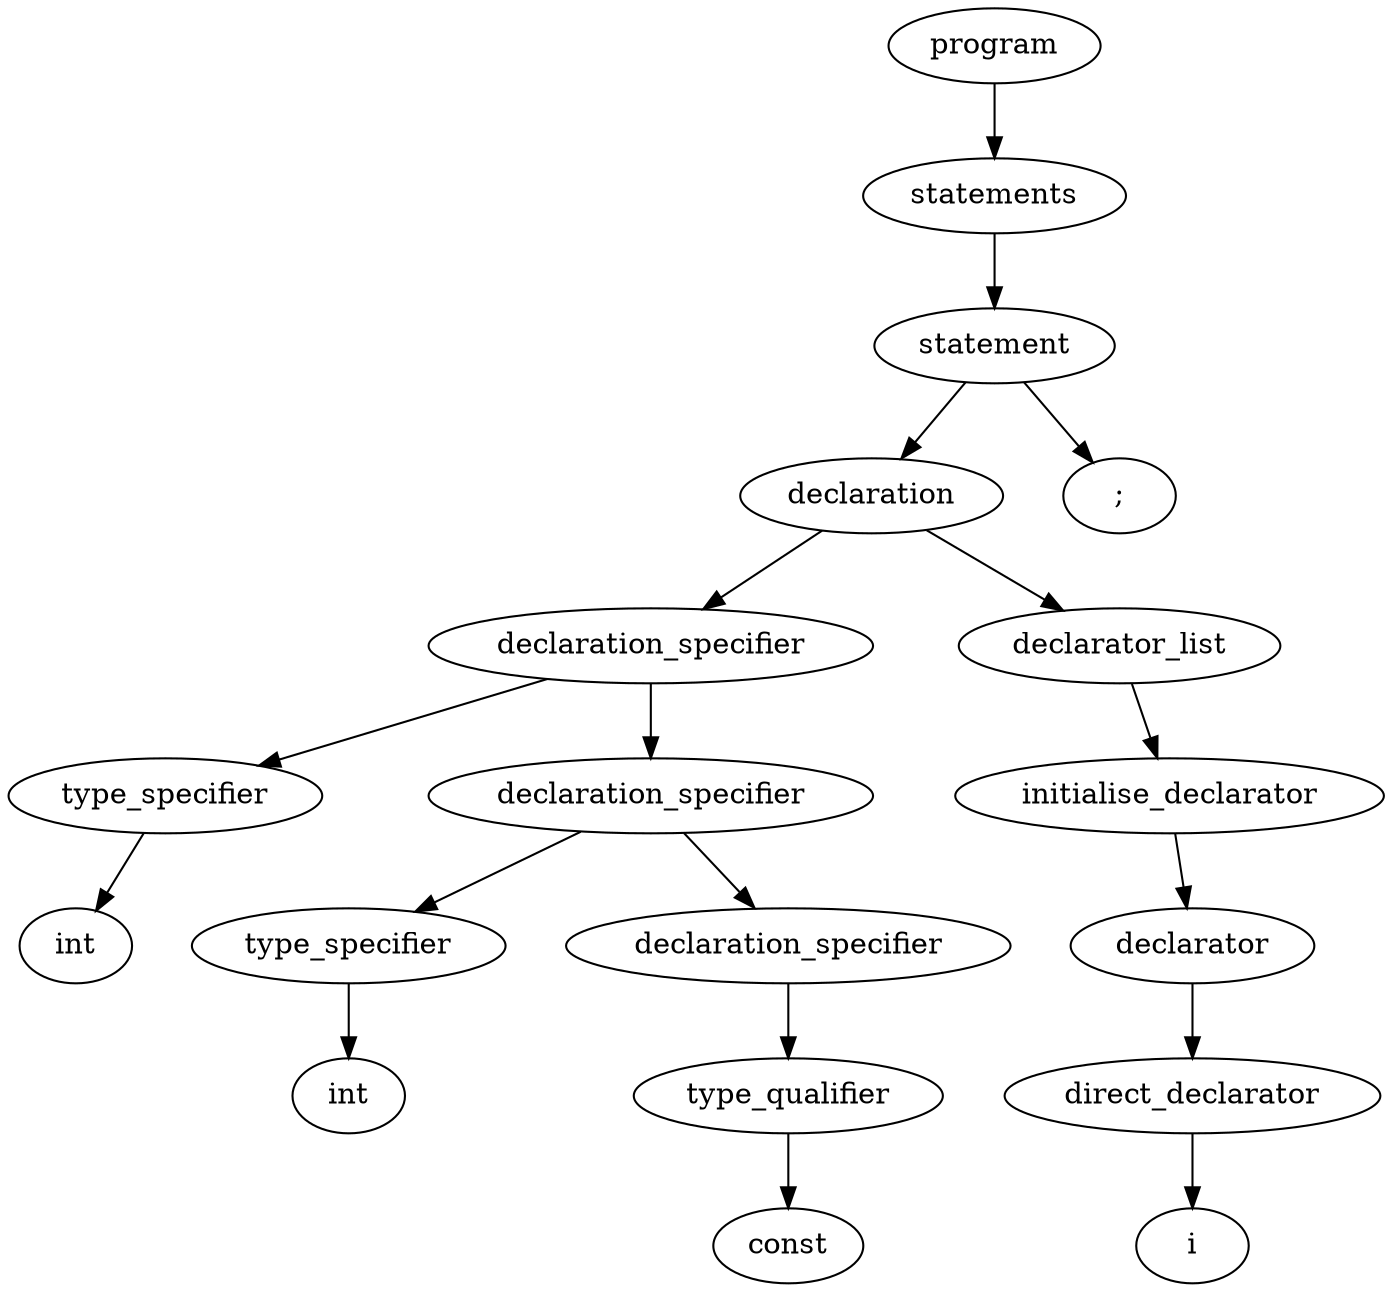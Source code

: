 digraph G
        {
            nodesep = 0.4;
            ranksep = 0.5;
        	NODE140468336551136[label="program"];
	NODE140468336087560[label="statements"];
	NODE140468336551136->NODE140468336087560
	NODE140468336123296[label="statement"];
	NODE140468336087560->NODE140468336123296
	NODE140468336123464[label="declaration"];
	NODE140468336123296->NODE140468336123464
	NODE140468336120384[label="declaration_specifier"];
	NODE140468336123464->NODE140468336120384
	NODE140468336134688[label="type_specifier"];
	NODE140468336120384->NODE140468336134688
	NODE140468336134912[label="int"];
	NODE140468336134688->NODE140468336134912
	NODE140468336132728[label="declaration_specifier"];
	NODE140468336120384->NODE140468336132728
	NODE140468336164648[label="type_specifier"];
	NODE140468336132728->NODE140468336164648
	NODE140468336161288[label="int"];
	NODE140468336164648->NODE140468336161288
	NODE140468336163304[label="declaration_specifier"];
	NODE140468336132728->NODE140468336163304
	NODE140468336163752[label="type_qualifier"];
	NODE140468336163304->NODE140468336163752
	NODE140468336161624[label="const"];
	NODE140468336163752->NODE140468336161624
	NODE140468336162352[label="declarator_list"];
	NODE140468336123464->NODE140468336162352
	NODE140468336163472[label="initialise_declarator"];
	NODE140468336162352->NODE140468336163472
	NODE140468336180024[label="declarator"];
	NODE140468336163472->NODE140468336180024
	NODE140468336191528[label="direct_declarator"];
	NODE140468336180024->NODE140468336191528
	NODE140468336192088[label="i"];
	NODE140468336191528->NODE140468336192088
	NODE140468336189680[label=";"];
	NODE140468336123296->NODE140468336189680
}